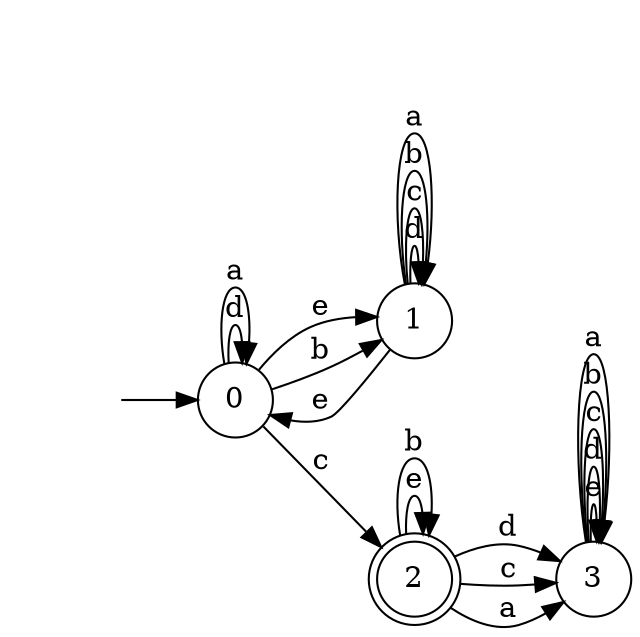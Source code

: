 digraph {
  rankdir=LR;
  0 [label="0", shape = circle];
  0 -> 1 [label="e"];
  0 -> 0 [label="d"];
  0 -> 2 [label="c"];
  0 -> 1 [label="b"];
  0 -> 0 [label="a"];
  1 [label="1", shape = circle];
  1 -> 0 [label="e"];
  1 -> 1 [label="d"];
  1 -> 1 [label="c"];
  1 -> 1 [label="b"];
  1 -> 1 [label="a"];
  2 [label="2", shape = doublecircle];
  2 -> 2 [label="e"];
  2 -> 3 [label="d"];
  2 -> 3 [label="c"];
  2 -> 2 [label="b"];
  2 -> 3 [label="a"];
  3 [label="3", shape = circle];
  3 -> 3 [label="e"];
  3 -> 3 [label="d"];
  3 -> 3 [label="c"];
  3 -> 3 [label="b"];
  3 -> 3 [label="a"];
  4 [label="", shape = plaintext];
  4 -> 0 [label=""];
}

